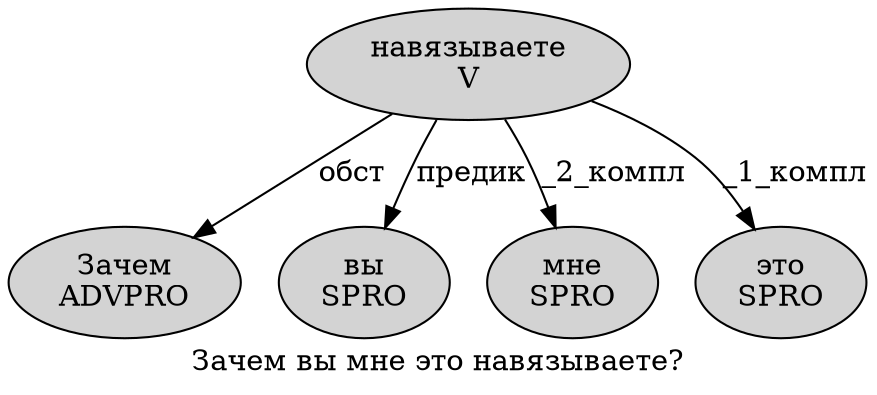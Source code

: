 digraph SENTENCE_4262 {
	graph [label="Зачем вы мне это навязываете?"]
	node [style=filled]
		0 [label="Зачем
ADVPRO" color="" fillcolor=lightgray penwidth=1 shape=ellipse]
		1 [label="вы
SPRO" color="" fillcolor=lightgray penwidth=1 shape=ellipse]
		2 [label="мне
SPRO" color="" fillcolor=lightgray penwidth=1 shape=ellipse]
		3 [label="это
SPRO" color="" fillcolor=lightgray penwidth=1 shape=ellipse]
		4 [label="навязываете
V" color="" fillcolor=lightgray penwidth=1 shape=ellipse]
			4 -> 0 [label="обст"]
			4 -> 1 [label="предик"]
			4 -> 2 [label="_2_компл"]
			4 -> 3 [label="_1_компл"]
}